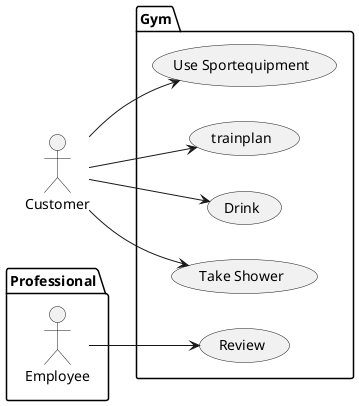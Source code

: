 @startuml
left to right direction
actor Customer as g
package Professional {
  actor Employee as e
}
package Gym {
  usecase "Use Sportequipment" as UC1
  usecase "trainplan" as UC2
  usecase "Drink" as UC3
  usecase "Take Shower" as UC4
  usecase "Review" as UC5
}
e --> UC5
g --> UC1
g --> UC2
g --> UC3
g --> UC4
@enduml
